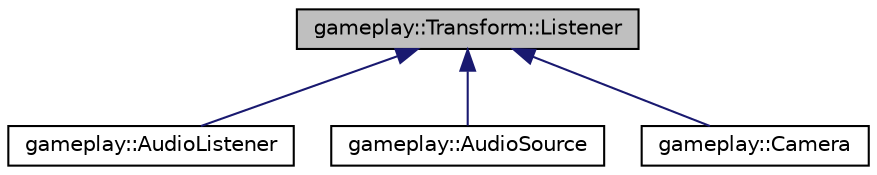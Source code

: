 digraph G
{
  edge [fontname="Helvetica",fontsize="10",labelfontname="Helvetica",labelfontsize="10"];
  node [fontname="Helvetica",fontsize="10",shape=record];
  Node1 [label="gameplay::Transform::Listener",height=0.2,width=0.4,color="black", fillcolor="grey75", style="filled" fontcolor="black"];
  Node1 -> Node2 [dir="back",color="midnightblue",fontsize="10",style="solid",fontname="Helvetica"];
  Node2 [label="gameplay::AudioListener",height=0.2,width=0.4,color="black", fillcolor="white", style="filled",URL="$classgameplay_1_1_audio_listener.html"];
  Node1 -> Node3 [dir="back",color="midnightblue",fontsize="10",style="solid",fontname="Helvetica"];
  Node3 [label="gameplay::AudioSource",height=0.2,width=0.4,color="black", fillcolor="white", style="filled",URL="$classgameplay_1_1_audio_source.html"];
  Node1 -> Node4 [dir="back",color="midnightblue",fontsize="10",style="solid",fontname="Helvetica"];
  Node4 [label="gameplay::Camera",height=0.2,width=0.4,color="black", fillcolor="white", style="filled",URL="$classgameplay_1_1_camera.html"];
}

